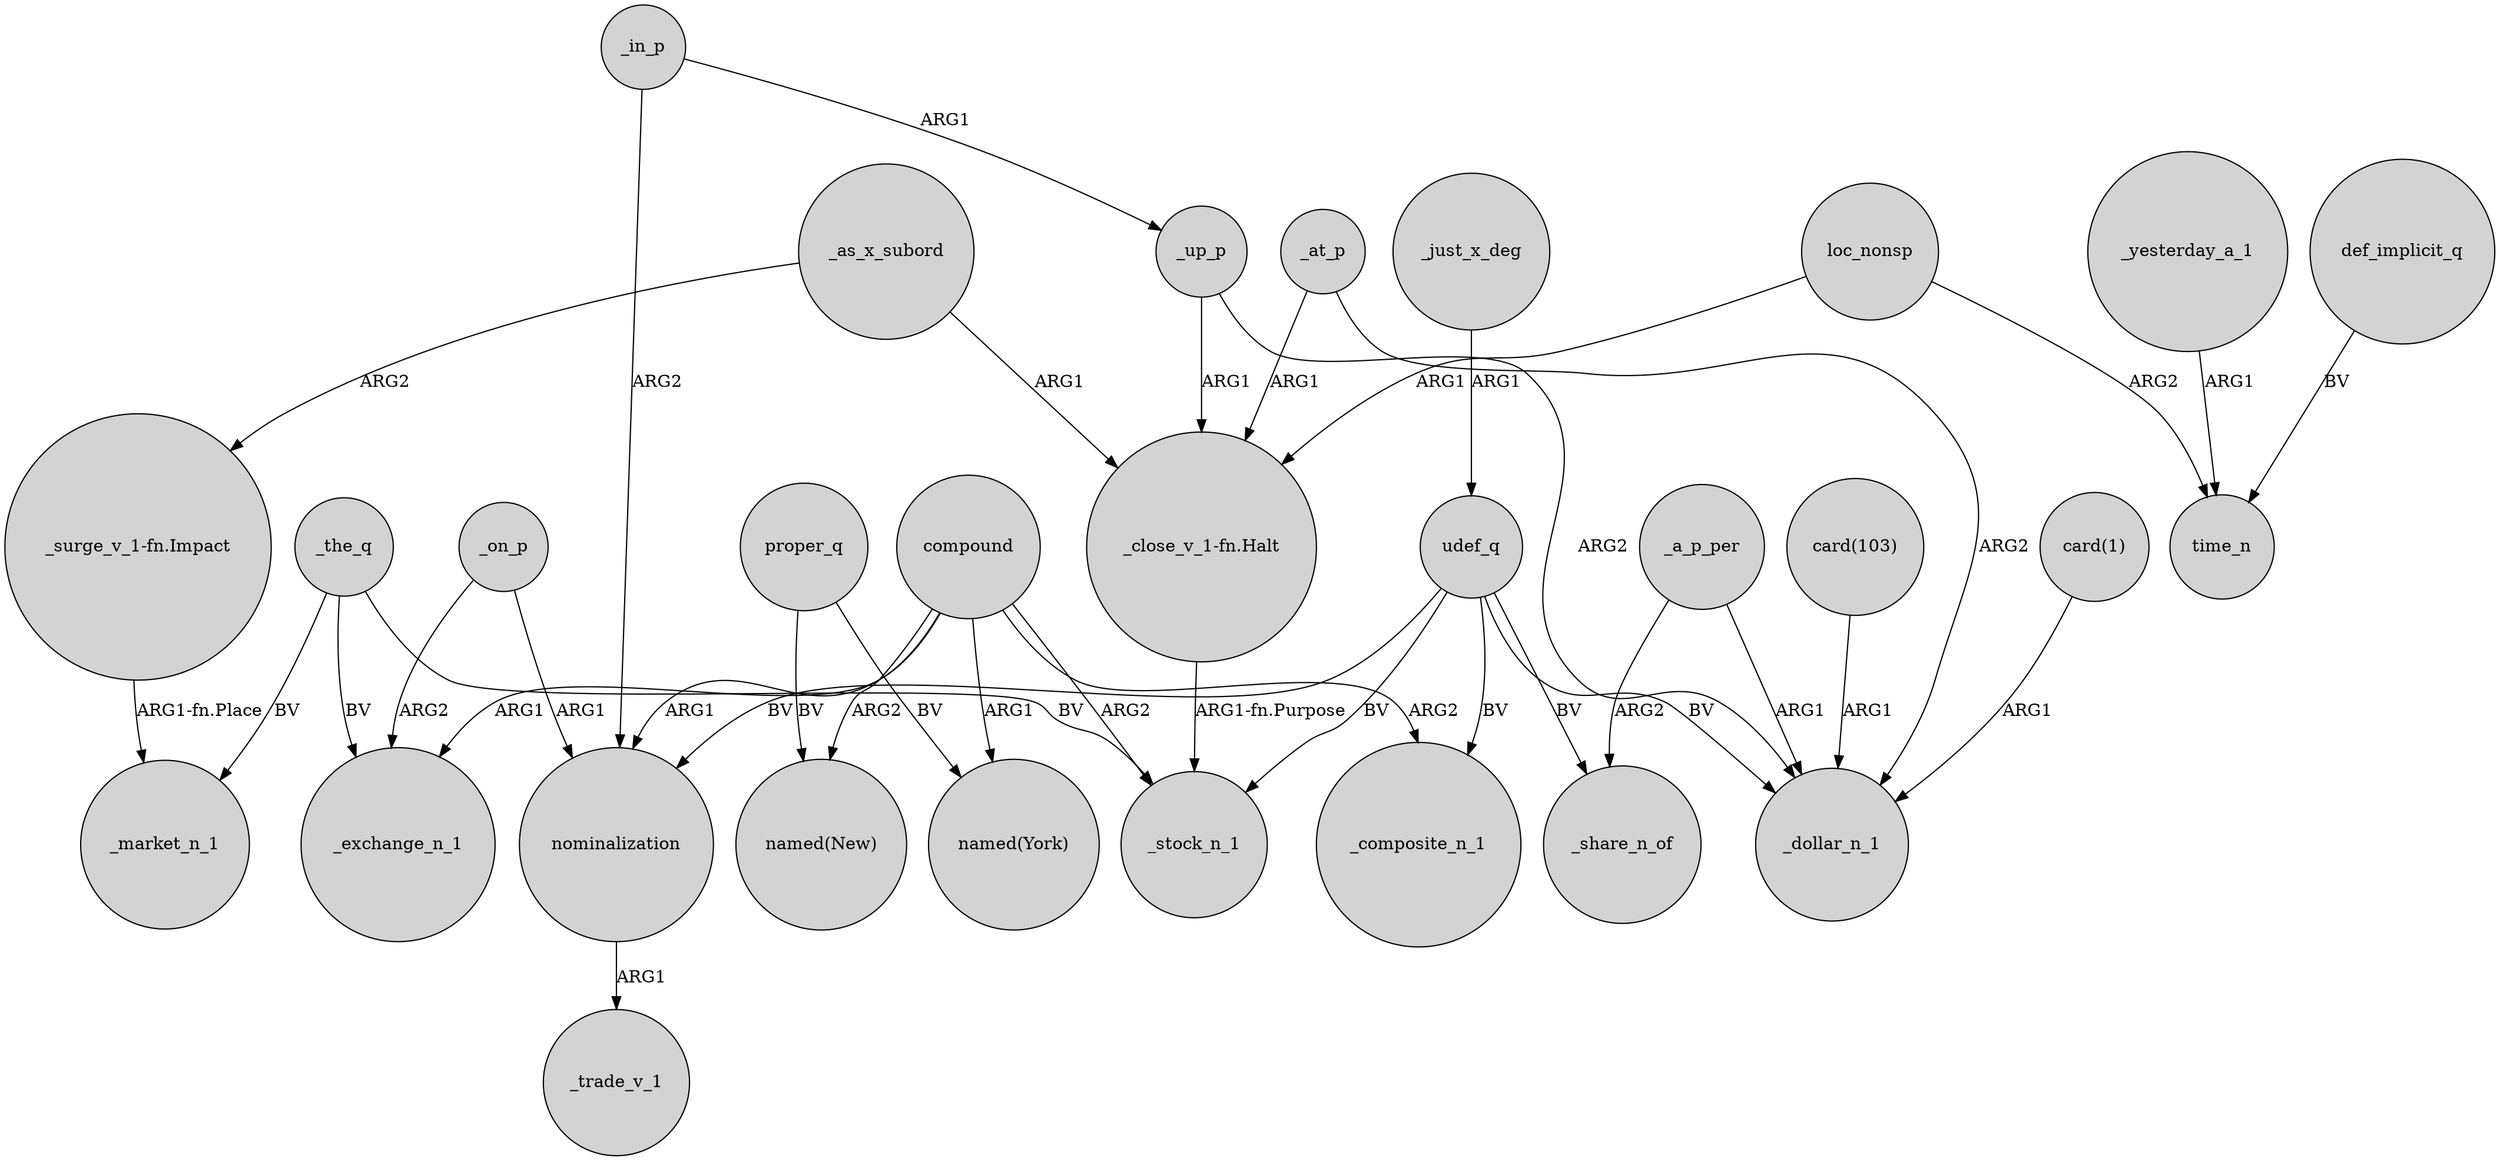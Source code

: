 digraph {
	node [shape=circle style=filled]
	_as_x_subord -> "_close_v_1-fn.Halt" [label=ARG1]
	_on_p -> nominalization [label=ARG1]
	_in_p -> _up_p [label=ARG1]
	"card(103)" -> _dollar_n_1 [label=ARG1]
	compound -> "named(New)" [label=ARG2]
	_as_x_subord -> "_surge_v_1-fn.Impact" [label=ARG2]
	proper_q -> "named(New)" [label=BV]
	udef_q -> nominalization [label=BV]
	_yesterday_a_1 -> time_n [label=ARG1]
	loc_nonsp -> "_close_v_1-fn.Halt" [label=ARG1]
	_on_p -> _exchange_n_1 [label=ARG2]
	"_surge_v_1-fn.Impact" -> _market_n_1 [label="ARG1-fn.Place"]
	compound -> _exchange_n_1 [label=ARG1]
	proper_q -> "named(York)" [label=BV]
	_the_q -> _market_n_1 [label=BV]
	_up_p -> _dollar_n_1 [label=ARG2]
	compound -> nominalization [label=ARG1]
	_up_p -> "_close_v_1-fn.Halt" [label=ARG1]
	_the_q -> _stock_n_1 [label=BV]
	udef_q -> _stock_n_1 [label=BV]
	_at_p -> _dollar_n_1 [label=ARG2]
	"card(1)" -> _dollar_n_1 [label=ARG1]
	_a_p_per -> _share_n_of [label=ARG2]
	udef_q -> _share_n_of [label=BV]
	_at_p -> "_close_v_1-fn.Halt" [label=ARG1]
	compound -> _stock_n_1 [label=ARG2]
	udef_q -> _dollar_n_1 [label=BV]
	_a_p_per -> _dollar_n_1 [label=ARG1]
	udef_q -> _composite_n_1 [label=BV]
	loc_nonsp -> time_n [label=ARG2]
	compound -> "named(York)" [label=ARG1]
	_the_q -> _exchange_n_1 [label=BV]
	_in_p -> nominalization [label=ARG2]
	compound -> _composite_n_1 [label=ARG2]
	"_close_v_1-fn.Halt" -> _stock_n_1 [label="ARG1-fn.Purpose"]
	def_implicit_q -> time_n [label=BV]
	nominalization -> _trade_v_1 [label=ARG1]
	_just_x_deg -> udef_q [label=ARG1]
}
